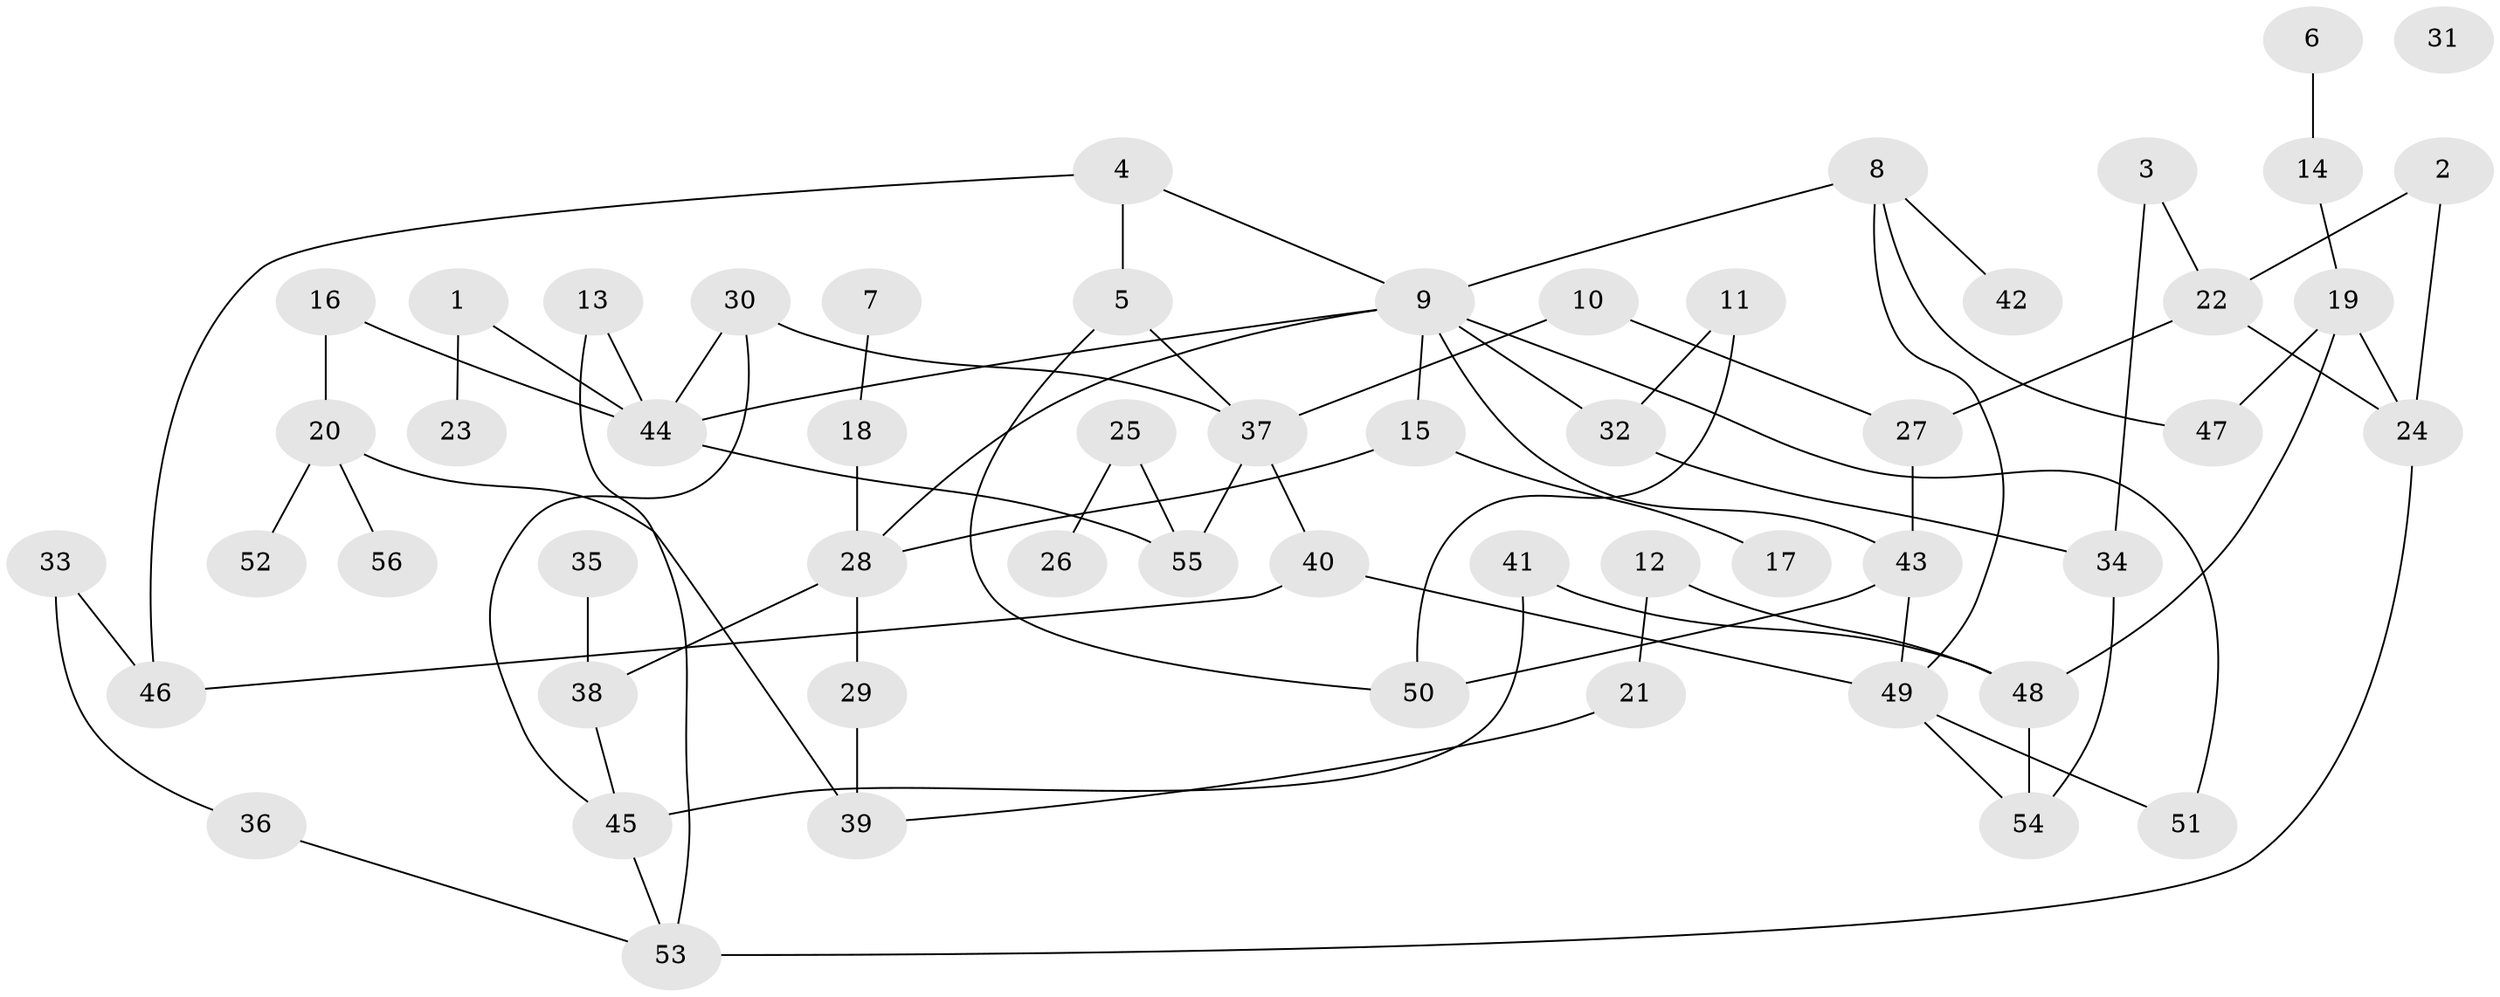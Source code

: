 // Generated by graph-tools (version 1.1) at 2025/39/03/09/25 04:39:07]
// undirected, 56 vertices, 76 edges
graph export_dot {
graph [start="1"]
  node [color=gray90,style=filled];
  1;
  2;
  3;
  4;
  5;
  6;
  7;
  8;
  9;
  10;
  11;
  12;
  13;
  14;
  15;
  16;
  17;
  18;
  19;
  20;
  21;
  22;
  23;
  24;
  25;
  26;
  27;
  28;
  29;
  30;
  31;
  32;
  33;
  34;
  35;
  36;
  37;
  38;
  39;
  40;
  41;
  42;
  43;
  44;
  45;
  46;
  47;
  48;
  49;
  50;
  51;
  52;
  53;
  54;
  55;
  56;
  1 -- 23;
  1 -- 44;
  2 -- 22;
  2 -- 24;
  3 -- 22;
  3 -- 34;
  4 -- 5;
  4 -- 9;
  4 -- 46;
  5 -- 37;
  5 -- 50;
  6 -- 14;
  7 -- 18;
  8 -- 9;
  8 -- 42;
  8 -- 47;
  8 -- 49;
  9 -- 15;
  9 -- 28;
  9 -- 32;
  9 -- 43;
  9 -- 44;
  9 -- 51;
  10 -- 27;
  10 -- 37;
  11 -- 32;
  11 -- 50;
  12 -- 21;
  12 -- 48;
  13 -- 44;
  13 -- 53;
  14 -- 19;
  15 -- 17;
  15 -- 28;
  16 -- 20;
  16 -- 44;
  18 -- 28;
  19 -- 24;
  19 -- 47;
  19 -- 48;
  20 -- 39;
  20 -- 52;
  20 -- 56;
  21 -- 39;
  22 -- 24;
  22 -- 27;
  24 -- 53;
  25 -- 26;
  25 -- 55;
  27 -- 43;
  28 -- 29;
  28 -- 38;
  29 -- 39;
  30 -- 37;
  30 -- 44;
  30 -- 45;
  32 -- 34;
  33 -- 36;
  33 -- 46;
  34 -- 54;
  35 -- 38;
  36 -- 53;
  37 -- 40;
  37 -- 55;
  38 -- 45;
  40 -- 46;
  40 -- 49;
  41 -- 45;
  41 -- 48;
  43 -- 49;
  43 -- 50;
  44 -- 55;
  45 -- 53;
  48 -- 54;
  49 -- 51;
  49 -- 54;
}
